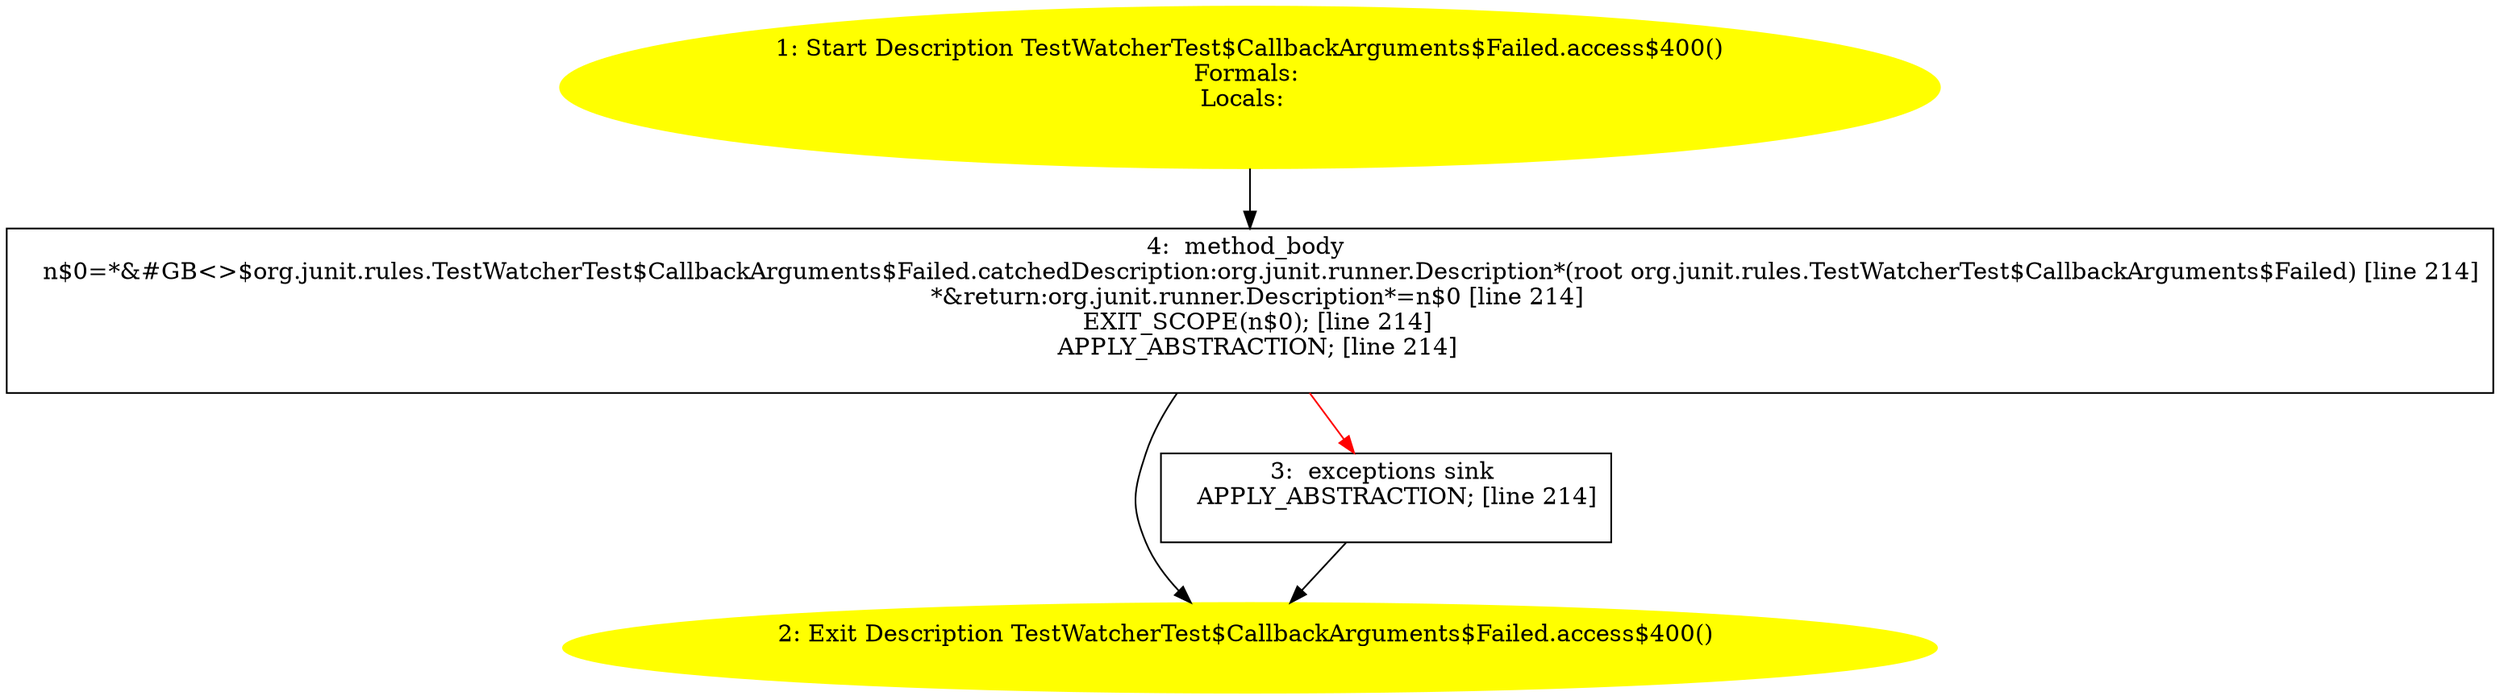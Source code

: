 /* @generated */
digraph cfg {
"org.junit.rules.TestWatcherTest$CallbackArguments$Failed.access$400():org.junit.runner.Description.09ba0d6cbe381c9a198ffbce09fd3151_1" [label="1: Start Description TestWatcherTest$CallbackArguments$Failed.access$400()\nFormals: \nLocals:  \n  " color=yellow style=filled]
	

	 "org.junit.rules.TestWatcherTest$CallbackArguments$Failed.access$400():org.junit.runner.Description.09ba0d6cbe381c9a198ffbce09fd3151_1" -> "org.junit.rules.TestWatcherTest$CallbackArguments$Failed.access$400():org.junit.runner.Description.09ba0d6cbe381c9a198ffbce09fd3151_4" ;
"org.junit.rules.TestWatcherTest$CallbackArguments$Failed.access$400():org.junit.runner.Description.09ba0d6cbe381c9a198ffbce09fd3151_2" [label="2: Exit Description TestWatcherTest$CallbackArguments$Failed.access$400() \n  " color=yellow style=filled]
	

"org.junit.rules.TestWatcherTest$CallbackArguments$Failed.access$400():org.junit.runner.Description.09ba0d6cbe381c9a198ffbce09fd3151_3" [label="3:  exceptions sink \n   APPLY_ABSTRACTION; [line 214]\n " shape="box"]
	

	 "org.junit.rules.TestWatcherTest$CallbackArguments$Failed.access$400():org.junit.runner.Description.09ba0d6cbe381c9a198ffbce09fd3151_3" -> "org.junit.rules.TestWatcherTest$CallbackArguments$Failed.access$400():org.junit.runner.Description.09ba0d6cbe381c9a198ffbce09fd3151_2" ;
"org.junit.rules.TestWatcherTest$CallbackArguments$Failed.access$400():org.junit.runner.Description.09ba0d6cbe381c9a198ffbce09fd3151_4" [label="4:  method_body \n   n$0=*&#GB<>$org.junit.rules.TestWatcherTest$CallbackArguments$Failed.catchedDescription:org.junit.runner.Description*(root org.junit.rules.TestWatcherTest$CallbackArguments$Failed) [line 214]\n  *&return:org.junit.runner.Description*=n$0 [line 214]\n  EXIT_SCOPE(n$0); [line 214]\n  APPLY_ABSTRACTION; [line 214]\n " shape="box"]
	

	 "org.junit.rules.TestWatcherTest$CallbackArguments$Failed.access$400():org.junit.runner.Description.09ba0d6cbe381c9a198ffbce09fd3151_4" -> "org.junit.rules.TestWatcherTest$CallbackArguments$Failed.access$400():org.junit.runner.Description.09ba0d6cbe381c9a198ffbce09fd3151_2" ;
	 "org.junit.rules.TestWatcherTest$CallbackArguments$Failed.access$400():org.junit.runner.Description.09ba0d6cbe381c9a198ffbce09fd3151_4" -> "org.junit.rules.TestWatcherTest$CallbackArguments$Failed.access$400():org.junit.runner.Description.09ba0d6cbe381c9a198ffbce09fd3151_3" [color="red" ];
}
